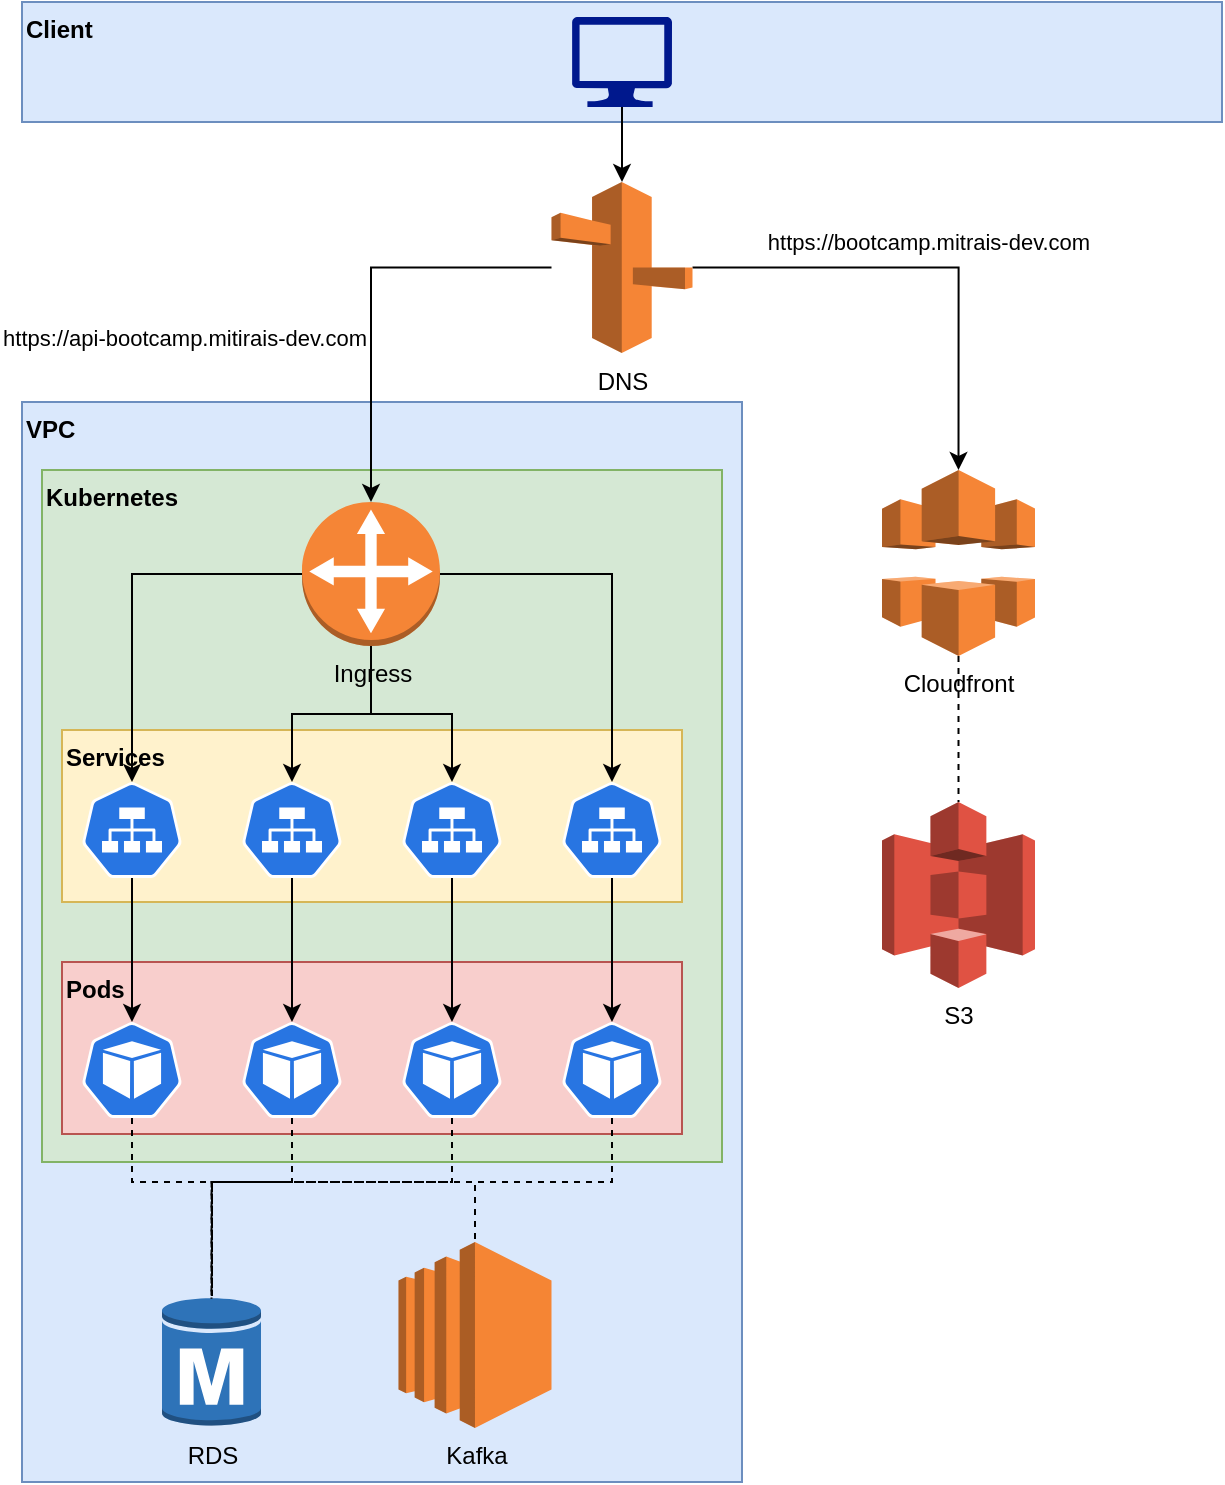 <mxfile version="20.3.2" type="github"><diagram id="Su6XYS86eozbA1bJJqeJ" name="Page-1"><mxGraphModel dx="1038" dy="583" grid="1" gridSize="10" guides="1" tooltips="1" connect="1" arrows="1" fold="1" page="1" pageScale="1" pageWidth="850" pageHeight="1100" math="0" shadow="0"><root><mxCell id="0"/><mxCell id="1" parent="0"/><mxCell id="M94UZb2LpHGOFx6sgpOx-2" value="VPC" style="rounded=0;whiteSpace=wrap;html=1;fillColor=#dae8fc;strokeColor=#6c8ebf;align=left;verticalAlign=top;fontStyle=1" vertex="1" parent="1"><mxGeometry x="80" y="240" width="360" height="540" as="geometry"/></mxCell><mxCell id="M94UZb2LpHGOFx6sgpOx-10" value="Kubernetes" style="rounded=0;whiteSpace=wrap;html=1;fillColor=#d5e8d4;strokeColor=#82b366;align=left;verticalAlign=top;fontStyle=1" vertex="1" parent="1"><mxGeometry x="90" y="274" width="340" height="346" as="geometry"/></mxCell><mxCell id="M94UZb2LpHGOFx6sgpOx-26" value="Services" style="rounded=0;whiteSpace=wrap;html=1;fillColor=#fff2cc;strokeColor=#d6b656;align=left;verticalAlign=top;fontStyle=1" vertex="1" parent="1"><mxGeometry x="100" y="404" width="310" height="86" as="geometry"/></mxCell><mxCell id="M94UZb2LpHGOFx6sgpOx-1" value="Client" style="rounded=0;whiteSpace=wrap;html=1;fillColor=#dae8fc;strokeColor=#6c8ebf;align=left;verticalAlign=top;fontStyle=1" vertex="1" parent="1"><mxGeometry x="80" y="40" width="600" height="60" as="geometry"/></mxCell><mxCell id="M94UZb2LpHGOFx6sgpOx-16" style="edgeStyle=orthogonalEdgeStyle;rounded=0;orthogonalLoop=1;jettySize=auto;html=1;entryX=0.5;entryY=0;entryDx=0;entryDy=0;entryPerimeter=0;" edge="1" parent="1" source="M94UZb2LpHGOFx6sgpOx-3" target="M94UZb2LpHGOFx6sgpOx-12"><mxGeometry relative="1" as="geometry"/></mxCell><mxCell id="M94UZb2LpHGOFx6sgpOx-17" style="edgeStyle=orthogonalEdgeStyle;rounded=0;orthogonalLoop=1;jettySize=auto;html=1;entryX=0.5;entryY=0;entryDx=0;entryDy=0;entryPerimeter=0;" edge="1" parent="1" source="M94UZb2LpHGOFx6sgpOx-3" target="M94UZb2LpHGOFx6sgpOx-13"><mxGeometry relative="1" as="geometry"/></mxCell><mxCell id="M94UZb2LpHGOFx6sgpOx-18" style="edgeStyle=orthogonalEdgeStyle;rounded=0;orthogonalLoop=1;jettySize=auto;html=1;entryX=0.5;entryY=0;entryDx=0;entryDy=0;entryPerimeter=0;" edge="1" parent="1" source="M94UZb2LpHGOFx6sgpOx-3" target="M94UZb2LpHGOFx6sgpOx-14"><mxGeometry relative="1" as="geometry"/></mxCell><mxCell id="M94UZb2LpHGOFx6sgpOx-19" style="edgeStyle=orthogonalEdgeStyle;rounded=0;orthogonalLoop=1;jettySize=auto;html=1;entryX=0.5;entryY=0;entryDx=0;entryDy=0;entryPerimeter=0;" edge="1" parent="1" source="M94UZb2LpHGOFx6sgpOx-3" target="M94UZb2LpHGOFx6sgpOx-15"><mxGeometry relative="1" as="geometry"/></mxCell><mxCell id="M94UZb2LpHGOFx6sgpOx-3" value="Ingress" style="outlineConnect=0;dashed=0;verticalLabelPosition=bottom;verticalAlign=top;align=center;html=1;shape=mxgraph.aws3.customer_gateway;fillColor=#F58536;gradientColor=none;" vertex="1" parent="1"><mxGeometry x="220" y="290" width="69" height="72" as="geometry"/></mxCell><mxCell id="M94UZb2LpHGOFx6sgpOx-7" value="https://bootcamp.mitrais-dev.com" style="edgeStyle=orthogonalEdgeStyle;rounded=0;orthogonalLoop=1;jettySize=auto;html=1;entryX=0.5;entryY=0;entryDx=0;entryDy=0;entryPerimeter=0;" edge="1" parent="1" source="M94UZb2LpHGOFx6sgpOx-4" target="M94UZb2LpHGOFx6sgpOx-5"><mxGeometry x="0.001" y="13" relative="1" as="geometry"><mxPoint as="offset"/></mxGeometry></mxCell><mxCell id="M94UZb2LpHGOFx6sgpOx-9" value="https://api-bootcamp.mitirais-dev.com" style="edgeStyle=orthogonalEdgeStyle;rounded=0;orthogonalLoop=1;jettySize=auto;html=1;entryX=0.5;entryY=0;entryDx=0;entryDy=0;entryPerimeter=0;" edge="1" parent="1" source="M94UZb2LpHGOFx6sgpOx-4" target="M94UZb2LpHGOFx6sgpOx-3"><mxGeometry x="0.211" y="-94" relative="1" as="geometry"><mxPoint as="offset"/></mxGeometry></mxCell><mxCell id="M94UZb2LpHGOFx6sgpOx-4" value="DNS" style="outlineConnect=0;dashed=0;verticalLabelPosition=bottom;verticalAlign=top;align=center;html=1;shape=mxgraph.aws3.route_53;fillColor=#F58536;gradientColor=none;" vertex="1" parent="1"><mxGeometry x="344.75" y="130" width="70.5" height="85.5" as="geometry"/></mxCell><mxCell id="M94UZb2LpHGOFx6sgpOx-8" style="edgeStyle=orthogonalEdgeStyle;rounded=0;orthogonalLoop=1;jettySize=auto;html=1;endArrow=none;endFill=0;dashed=1;" edge="1" parent="1" source="M94UZb2LpHGOFx6sgpOx-5" target="M94UZb2LpHGOFx6sgpOx-6"><mxGeometry relative="1" as="geometry"/></mxCell><mxCell id="M94UZb2LpHGOFx6sgpOx-5" value="Cloudfront" style="outlineConnect=0;dashed=0;verticalLabelPosition=bottom;verticalAlign=top;align=center;html=1;shape=mxgraph.aws3.cloudfront;fillColor=#F58536;gradientColor=none;" vertex="1" parent="1"><mxGeometry x="510" y="274" width="76.5" height="93" as="geometry"/></mxCell><mxCell id="M94UZb2LpHGOFx6sgpOx-6" value="S3" style="outlineConnect=0;dashed=0;verticalLabelPosition=bottom;verticalAlign=top;align=center;html=1;shape=mxgraph.aws3.s3;fillColor=#E05243;gradientColor=none;" vertex="1" parent="1"><mxGeometry x="510" y="440" width="76.5" height="93" as="geometry"/></mxCell><mxCell id="M94UZb2LpHGOFx6sgpOx-12" value="" style="sketch=0;html=1;dashed=0;whitespace=wrap;fillColor=#2875E2;strokeColor=#ffffff;points=[[0.005,0.63,0],[0.1,0.2,0],[0.9,0.2,0],[0.5,0,0],[0.995,0.63,0],[0.72,0.99,0],[0.5,1,0],[0.28,0.99,0]];shape=mxgraph.kubernetes.icon;prIcon=svc" vertex="1" parent="1"><mxGeometry x="110" y="430" width="50" height="48" as="geometry"/></mxCell><mxCell id="M94UZb2LpHGOFx6sgpOx-13" value="" style="sketch=0;html=1;dashed=0;whitespace=wrap;fillColor=#2875E2;strokeColor=#ffffff;points=[[0.005,0.63,0],[0.1,0.2,0],[0.9,0.2,0],[0.5,0,0],[0.995,0.63,0],[0.72,0.99,0],[0.5,1,0],[0.28,0.99,0]];shape=mxgraph.kubernetes.icon;prIcon=svc" vertex="1" parent="1"><mxGeometry x="190" y="430" width="50" height="48" as="geometry"/></mxCell><mxCell id="M94UZb2LpHGOFx6sgpOx-14" value="" style="sketch=0;html=1;dashed=0;whitespace=wrap;fillColor=#2875E2;strokeColor=#ffffff;points=[[0.005,0.63,0],[0.1,0.2,0],[0.9,0.2,0],[0.5,0,0],[0.995,0.63,0],[0.72,0.99,0],[0.5,1,0],[0.28,0.99,0]];shape=mxgraph.kubernetes.icon;prIcon=svc" vertex="1" parent="1"><mxGeometry x="270" y="430" width="50" height="48" as="geometry"/></mxCell><mxCell id="M94UZb2LpHGOFx6sgpOx-15" value="" style="sketch=0;html=1;dashed=0;whitespace=wrap;fillColor=#2875E2;strokeColor=#ffffff;points=[[0.005,0.63,0],[0.1,0.2,0],[0.9,0.2,0],[0.5,0,0],[0.995,0.63,0],[0.72,0.99,0],[0.5,1,0],[0.28,0.99,0]];shape=mxgraph.kubernetes.icon;prIcon=svc" vertex="1" parent="1"><mxGeometry x="350" y="430" width="50" height="48" as="geometry"/></mxCell><mxCell id="M94UZb2LpHGOFx6sgpOx-20" value="RDS" style="outlineConnect=0;dashed=0;verticalLabelPosition=bottom;verticalAlign=top;align=center;html=1;shape=mxgraph.aws3.rds_db_instance;fillColor=#2E73B8;gradientColor=none;" vertex="1" parent="1"><mxGeometry x="150" y="687" width="49.5" height="66" as="geometry"/></mxCell><mxCell id="M94UZb2LpHGOFx6sgpOx-21" value="Kafka" style="outlineConnect=0;dashed=0;verticalLabelPosition=bottom;verticalAlign=top;align=center;html=1;shape=mxgraph.aws3.ec2;fillColor=#F58534;gradientColor=none;" vertex="1" parent="1"><mxGeometry x="268.25" y="660" width="76.5" height="93" as="geometry"/></mxCell><mxCell id="M94UZb2LpHGOFx6sgpOx-27" value="Pods" style="rounded=0;whiteSpace=wrap;html=1;fillColor=#f8cecc;strokeColor=#b85450;align=left;verticalAlign=top;fontStyle=1" vertex="1" parent="1"><mxGeometry x="100" y="520" width="310" height="86" as="geometry"/></mxCell><mxCell id="M94UZb2LpHGOFx6sgpOx-33" style="edgeStyle=orthogonalEdgeStyle;rounded=0;orthogonalLoop=1;jettySize=auto;html=1;endArrow=none;endFill=0;dashed=1;" edge="1" parent="1" source="M94UZb2LpHGOFx6sgpOx-22" target="M94UZb2LpHGOFx6sgpOx-20"><mxGeometry relative="1" as="geometry"><Array as="points"><mxPoint x="135" y="630"/><mxPoint x="175" y="630"/></Array></mxGeometry></mxCell><mxCell id="M94UZb2LpHGOFx6sgpOx-22" value="" style="sketch=0;html=1;dashed=0;whitespace=wrap;fillColor=#2875E2;strokeColor=#ffffff;points=[[0.005,0.63,0],[0.1,0.2,0],[0.9,0.2,0],[0.5,0,0],[0.995,0.63,0],[0.72,0.99,0],[0.5,1,0],[0.28,0.99,0]];shape=mxgraph.kubernetes.icon;prIcon=pod" vertex="1" parent="1"><mxGeometry x="110" y="550" width="50" height="48" as="geometry"/></mxCell><mxCell id="M94UZb2LpHGOFx6sgpOx-34" style="edgeStyle=orthogonalEdgeStyle;rounded=0;orthogonalLoop=1;jettySize=auto;html=1;entryX=0.5;entryY=0.02;entryDx=0;entryDy=0;entryPerimeter=0;endArrow=none;endFill=0;dashed=1;" edge="1" parent="1" source="M94UZb2LpHGOFx6sgpOx-23" target="M94UZb2LpHGOFx6sgpOx-20"><mxGeometry relative="1" as="geometry"><Array as="points"><mxPoint x="215" y="630"/><mxPoint x="175" y="630"/></Array></mxGeometry></mxCell><mxCell id="M94UZb2LpHGOFx6sgpOx-23" value="" style="sketch=0;html=1;dashed=0;whitespace=wrap;fillColor=#2875E2;strokeColor=#ffffff;points=[[0.005,0.63,0],[0.1,0.2,0],[0.9,0.2,0],[0.5,0,0],[0.995,0.63,0],[0.72,0.99,0],[0.5,1,0],[0.28,0.99,0]];shape=mxgraph.kubernetes.icon;prIcon=pod" vertex="1" parent="1"><mxGeometry x="190" y="550" width="50" height="48" as="geometry"/></mxCell><mxCell id="M94UZb2LpHGOFx6sgpOx-36" style="edgeStyle=orthogonalEdgeStyle;rounded=0;orthogonalLoop=1;jettySize=auto;html=1;entryX=0.5;entryY=0.02;entryDx=0;entryDy=0;entryPerimeter=0;endArrow=none;endFill=0;dashed=1;" edge="1" parent="1" source="M94UZb2LpHGOFx6sgpOx-24" target="M94UZb2LpHGOFx6sgpOx-20"><mxGeometry relative="1" as="geometry"><Array as="points"><mxPoint x="295" y="630"/><mxPoint x="175" y="630"/></Array></mxGeometry></mxCell><mxCell id="M94UZb2LpHGOFx6sgpOx-24" value="" style="sketch=0;html=1;dashed=0;whitespace=wrap;fillColor=#2875E2;strokeColor=#ffffff;points=[[0.005,0.63,0],[0.1,0.2,0],[0.9,0.2,0],[0.5,0,0],[0.995,0.63,0],[0.72,0.99,0],[0.5,1,0],[0.28,0.99,0]];shape=mxgraph.kubernetes.icon;prIcon=pod" vertex="1" parent="1"><mxGeometry x="270" y="550" width="50" height="48" as="geometry"/></mxCell><mxCell id="M94UZb2LpHGOFx6sgpOx-37" style="edgeStyle=orthogonalEdgeStyle;rounded=0;orthogonalLoop=1;jettySize=auto;html=1;endArrow=none;endFill=0;dashed=1;" edge="1" parent="1" source="M94UZb2LpHGOFx6sgpOx-25" target="M94UZb2LpHGOFx6sgpOx-20"><mxGeometry relative="1" as="geometry"><Array as="points"><mxPoint x="375" y="630"/><mxPoint x="175" y="630"/></Array></mxGeometry></mxCell><mxCell id="M94UZb2LpHGOFx6sgpOx-38" style="edgeStyle=orthogonalEdgeStyle;rounded=0;orthogonalLoop=1;jettySize=auto;html=1;entryX=0.5;entryY=0;entryDx=0;entryDy=0;entryPerimeter=0;endArrow=none;endFill=0;dashed=1;" edge="1" parent="1" source="M94UZb2LpHGOFx6sgpOx-25" target="M94UZb2LpHGOFx6sgpOx-21"><mxGeometry relative="1" as="geometry"><Array as="points"><mxPoint x="375" y="630"/><mxPoint x="307" y="630"/></Array></mxGeometry></mxCell><mxCell id="M94UZb2LpHGOFx6sgpOx-25" value="" style="sketch=0;html=1;dashed=0;whitespace=wrap;fillColor=#2875E2;strokeColor=#ffffff;points=[[0.005,0.63,0],[0.1,0.2,0],[0.9,0.2,0],[0.5,0,0],[0.995,0.63,0],[0.72,0.99,0],[0.5,1,0],[0.28,0.99,0]];shape=mxgraph.kubernetes.icon;prIcon=pod" vertex="1" parent="1"><mxGeometry x="350" y="550" width="50" height="48" as="geometry"/></mxCell><mxCell id="M94UZb2LpHGOFx6sgpOx-31" style="edgeStyle=orthogonalEdgeStyle;rounded=0;orthogonalLoop=1;jettySize=auto;html=1;entryX=0.5;entryY=0;entryDx=0;entryDy=0;entryPerimeter=0;" edge="1" parent="1" source="M94UZb2LpHGOFx6sgpOx-15" target="M94UZb2LpHGOFx6sgpOx-25"><mxGeometry relative="1" as="geometry"/></mxCell><mxCell id="M94UZb2LpHGOFx6sgpOx-30" style="edgeStyle=orthogonalEdgeStyle;rounded=0;orthogonalLoop=1;jettySize=auto;html=1;entryX=0.5;entryY=0;entryDx=0;entryDy=0;entryPerimeter=0;" edge="1" parent="1" source="M94UZb2LpHGOFx6sgpOx-14" target="M94UZb2LpHGOFx6sgpOx-24"><mxGeometry relative="1" as="geometry"/></mxCell><mxCell id="M94UZb2LpHGOFx6sgpOx-29" style="edgeStyle=orthogonalEdgeStyle;rounded=0;orthogonalLoop=1;jettySize=auto;html=1;entryX=0.5;entryY=0;entryDx=0;entryDy=0;entryPerimeter=0;" edge="1" parent="1" source="M94UZb2LpHGOFx6sgpOx-13" target="M94UZb2LpHGOFx6sgpOx-23"><mxGeometry relative="1" as="geometry"/></mxCell><mxCell id="M94UZb2LpHGOFx6sgpOx-28" style="edgeStyle=orthogonalEdgeStyle;rounded=0;orthogonalLoop=1;jettySize=auto;html=1;entryX=0.5;entryY=0;entryDx=0;entryDy=0;entryPerimeter=0;" edge="1" parent="1" source="M94UZb2LpHGOFx6sgpOx-12" target="M94UZb2LpHGOFx6sgpOx-22"><mxGeometry relative="1" as="geometry"/></mxCell><mxCell id="M94UZb2LpHGOFx6sgpOx-40" style="edgeStyle=orthogonalEdgeStyle;rounded=0;orthogonalLoop=1;jettySize=auto;html=1;entryX=0.5;entryY=0;entryDx=0;entryDy=0;entryPerimeter=0;endArrow=classic;endFill=1;" edge="1" parent="1" source="M94UZb2LpHGOFx6sgpOx-39" target="M94UZb2LpHGOFx6sgpOx-4"><mxGeometry relative="1" as="geometry"/></mxCell><mxCell id="M94UZb2LpHGOFx6sgpOx-39" value="" style="sketch=0;aspect=fixed;pointerEvents=1;shadow=0;dashed=0;html=1;strokeColor=none;labelPosition=center;verticalLabelPosition=bottom;verticalAlign=top;align=center;fillColor=#00188D;shape=mxgraph.azure.computer" vertex="1" parent="1"><mxGeometry x="355" y="47.5" width="50" height="45" as="geometry"/></mxCell></root></mxGraphModel></diagram></mxfile>